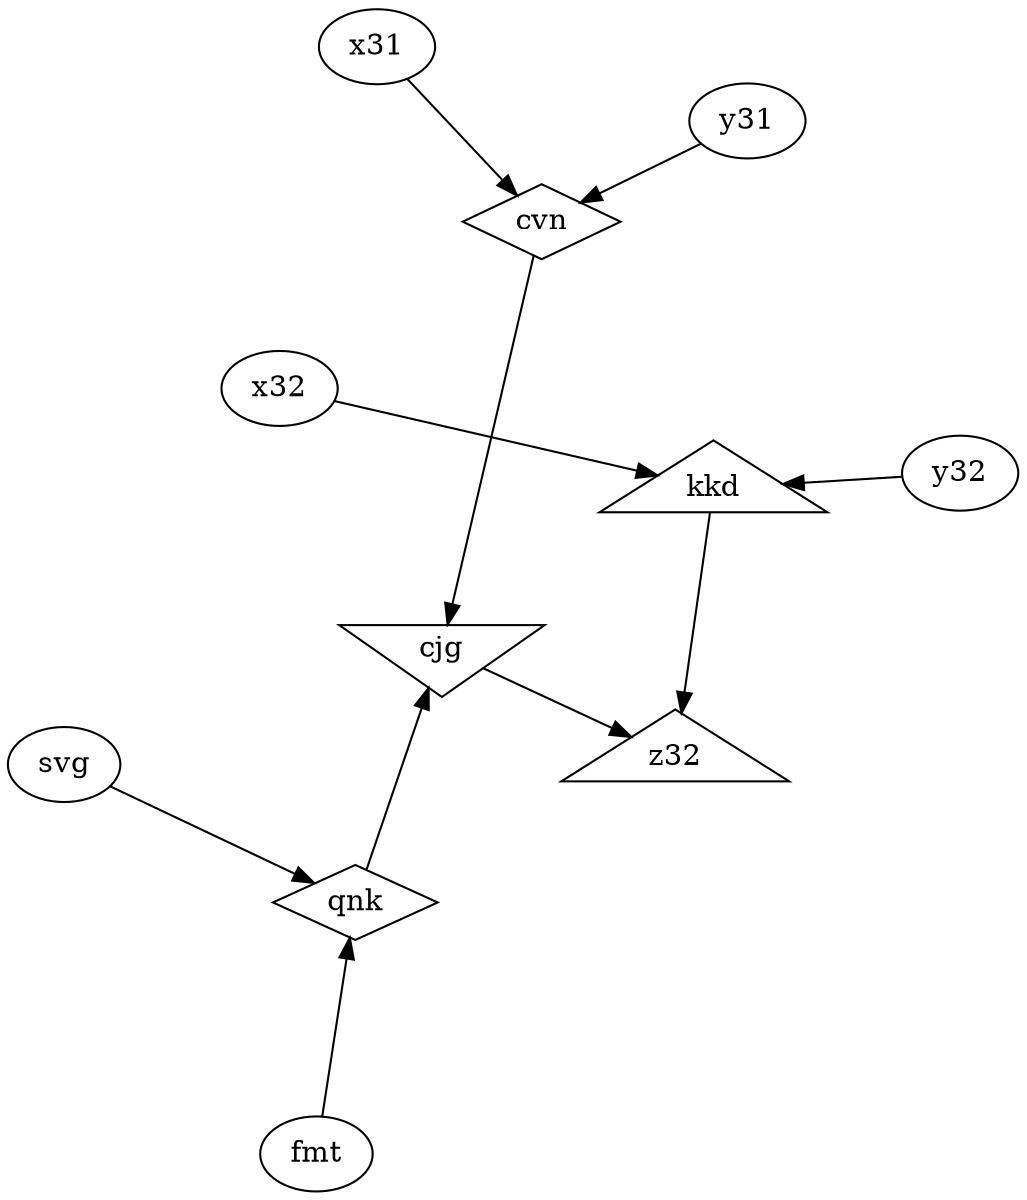 digraph g1 {
  layout="fdp";
  overlap="false";
  splines="true";
  cjg [shape=invtriangle]
  cvn -> cjg
  qnk -> cjg
  cvn [shape=diamond]
  x31 -> cvn
  y31 -> cvn
  kkd [shape=triangle]
  x32 -> kkd
  y32 -> kkd
  qnk [shape=diamond]
  svg -> qnk
  fmt -> qnk
  z32 [shape=triangle]
  kkd -> z32
  cjg -> z32
}
